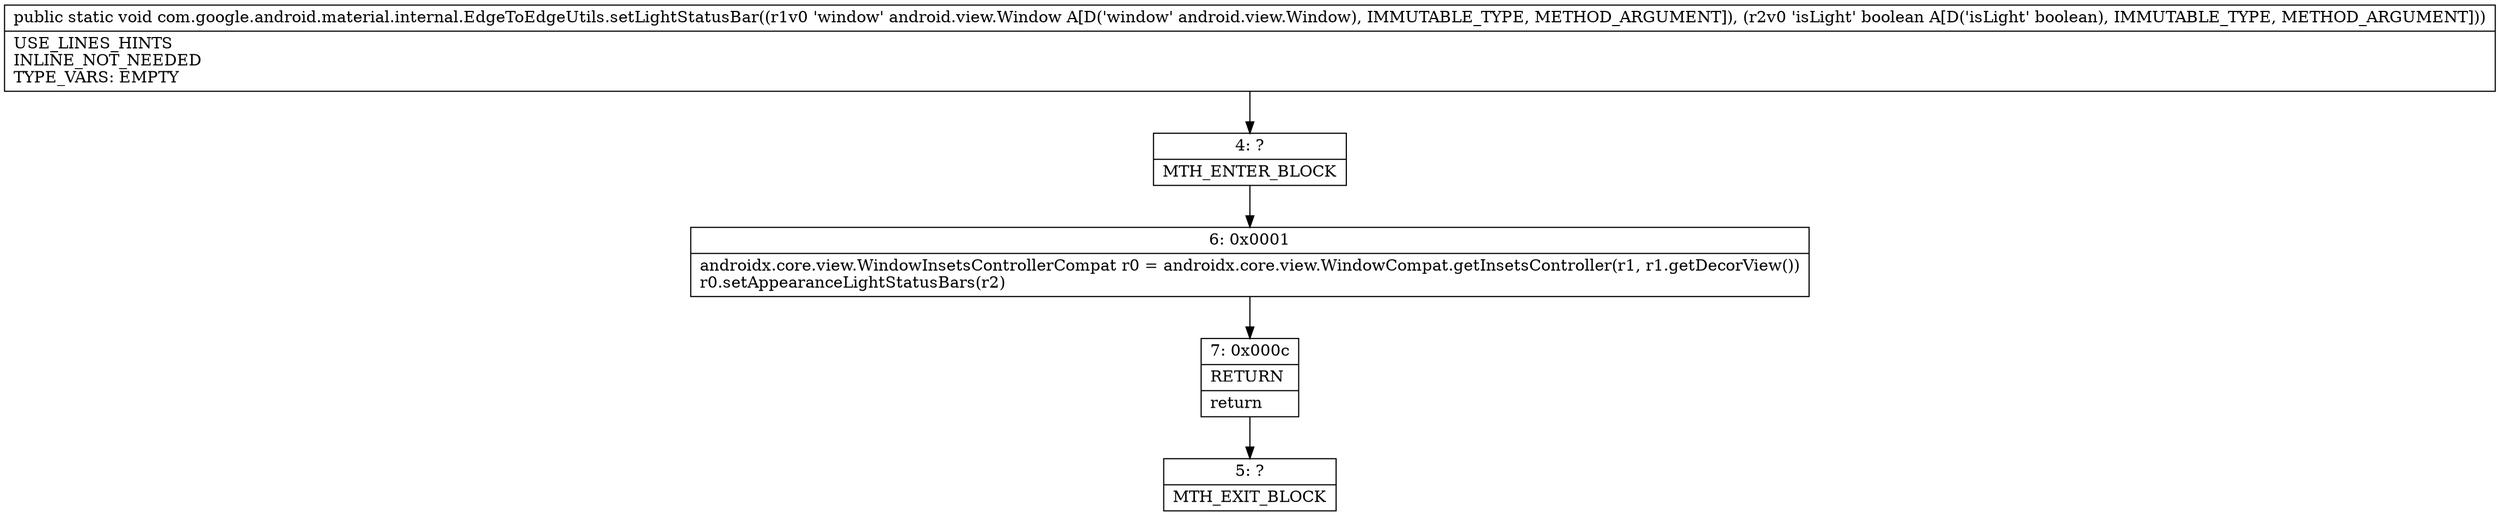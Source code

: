digraph "CFG forcom.google.android.material.internal.EdgeToEdgeUtils.setLightStatusBar(Landroid\/view\/Window;Z)V" {
Node_4 [shape=record,label="{4\:\ ?|MTH_ENTER_BLOCK\l}"];
Node_6 [shape=record,label="{6\:\ 0x0001|androidx.core.view.WindowInsetsControllerCompat r0 = androidx.core.view.WindowCompat.getInsetsController(r1, r1.getDecorView())\lr0.setAppearanceLightStatusBars(r2)\l}"];
Node_7 [shape=record,label="{7\:\ 0x000c|RETURN\l|return\l}"];
Node_5 [shape=record,label="{5\:\ ?|MTH_EXIT_BLOCK\l}"];
MethodNode[shape=record,label="{public static void com.google.android.material.internal.EdgeToEdgeUtils.setLightStatusBar((r1v0 'window' android.view.Window A[D('window' android.view.Window), IMMUTABLE_TYPE, METHOD_ARGUMENT]), (r2v0 'isLight' boolean A[D('isLight' boolean), IMMUTABLE_TYPE, METHOD_ARGUMENT]))  | USE_LINES_HINTS\lINLINE_NOT_NEEDED\lTYPE_VARS: EMPTY\l}"];
MethodNode -> Node_4;Node_4 -> Node_6;
Node_6 -> Node_7;
Node_7 -> Node_5;
}

